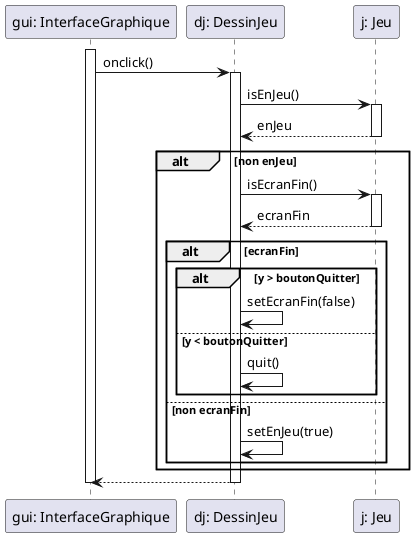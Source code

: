 @startuml

participant "gui: InterfaceGraphique" as gui
participant "dj: DessinJeu" as dj
participant "j: Jeu" as j

activate gui
    gui -> dj: onclick()
    activate dj
        dj -> j: isEnJeu()
        activate j
            j --> dj: enJeu
        deactivate j
        alt non enJeu
            dj -> j: isEcranFin()
            activate j
                j --> dj: ecranFin
            deactivate j
            alt ecranFin
                alt y > boutonQuitter
                    dj -> dj: setEcranFin(false)
                else y < boutonQuitter
                    dj -> dj: quit()
                end
                
            else non ecranFin
                dj -> dj: setEnJeu(true)
            end
        end
        gui <-- dj
    deactivate dj
deactivate gui

@enduml